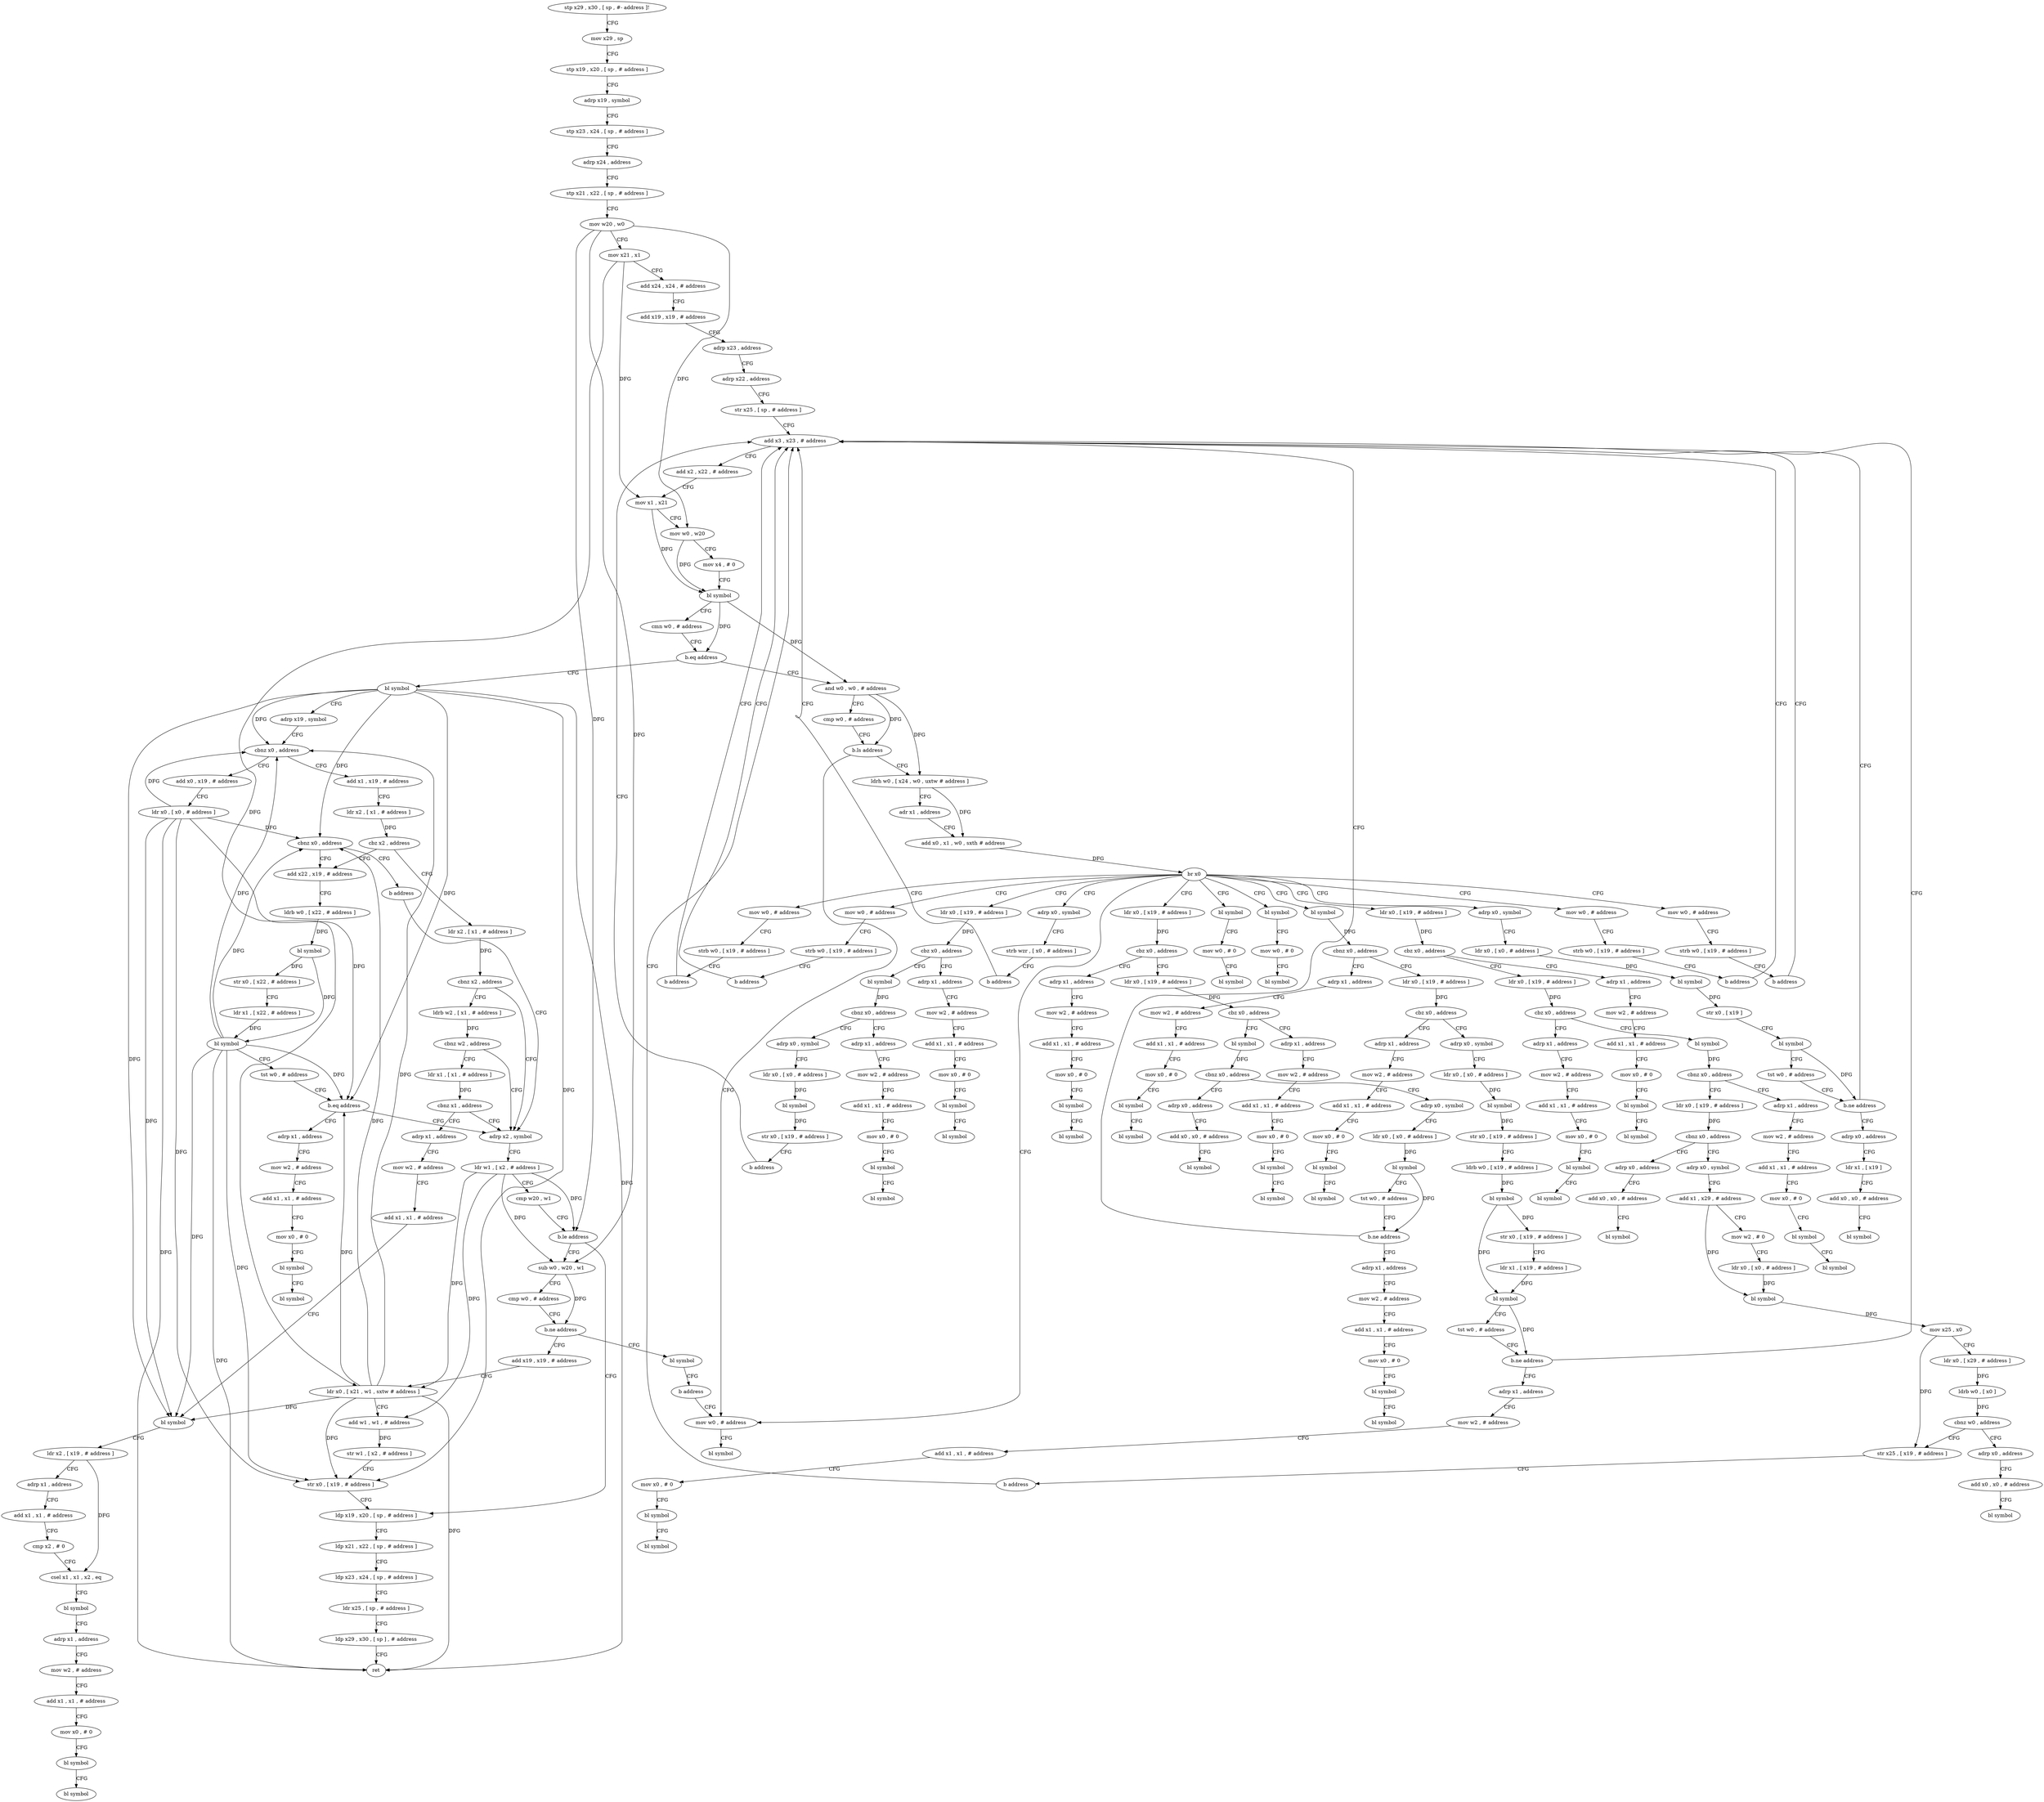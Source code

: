 digraph "func" {
"4216960" [label = "stp x29 , x30 , [ sp , #- address ]!" ]
"4216964" [label = "mov x29 , sp" ]
"4216968" [label = "stp x19 , x20 , [ sp , # address ]" ]
"4216972" [label = "adrp x19 , symbol" ]
"4216976" [label = "stp x23 , x24 , [ sp , # address ]" ]
"4216980" [label = "adrp x24 , address" ]
"4216984" [label = "stp x21 , x22 , [ sp , # address ]" ]
"4216988" [label = "mov w20 , w0" ]
"4216992" [label = "mov x21 , x1" ]
"4216996" [label = "add x24 , x24 , # address" ]
"4217000" [label = "add x19 , x19 , # address" ]
"4217004" [label = "adrp x23 , address" ]
"4217008" [label = "adrp x22 , address" ]
"4217012" [label = "str x25 , [ sp , # address ]" ]
"4217016" [label = "add x3 , x23 , # address" ]
"4217696" [label = "bl symbol" ]
"4217700" [label = "adrp x19 , symbol" ]
"4217704" [label = "cbnz x0 , address" ]
"4218036" [label = "add x0 , x19 , # address" ]
"4217708" [label = "add x1 , x19 , # address" ]
"4217048" [label = "and w0 , w0 , # address" ]
"4217052" [label = "cmp w0 , # address" ]
"4217056" [label = "b.ls address" ]
"4217072" [label = "ldrh w0 , [ x24 , w0 , uxtw # address ]" ]
"4217060" [label = "mov w0 , # address" ]
"4218040" [label = "ldr x0 , [ x0 , # address ]" ]
"4218044" [label = "cbnz x0 , address" ]
"4217720" [label = "add x22 , x19 , # address" ]
"4218048" [label = "b address" ]
"4217712" [label = "ldr x2 , [ x1 , # address ]" ]
"4217716" [label = "cbz x2 , address" ]
"4217948" [label = "ldr x2 , [ x1 , # address ]" ]
"4217076" [label = "adr x1 , address" ]
"4217080" [label = "add x0 , x1 , w0 , sxth # address" ]
"4217084" [label = "br x0" ]
"4217088" [label = "adrp x0 , symbol" ]
"4217104" [label = "mov w0 , # address" ]
"4217120" [label = "mov w0 , # address" ]
"4217136" [label = "mov w0 , # address" ]
"4217152" [label = "ldr x0 , [ x19 , # address ]" ]
"4217280" [label = "mov w0 , # address" ]
"4217296" [label = "ldr x0 , [ x19 , # address ]" ]
"4217416" [label = "ldr x0 , [ x19 , # address ]" ]
"4217480" [label = "bl symbol" ]
"4217592" [label = "adrp x0 , symbol" ]
"4217640" [label = "bl symbol" ]
"4217656" [label = "bl symbol" ]
"4217064" [label = "bl symbol" ]
"4217724" [label = "ldrb w0 , [ x22 , # address ]" ]
"4217728" [label = "bl symbol" ]
"4217732" [label = "str x0 , [ x22 , # address ]" ]
"4217736" [label = "ldr x1 , [ x22 , # address ]" ]
"4217740" [label = "bl symbol" ]
"4217744" [label = "tst w0 , # address" ]
"4217748" [label = "b.eq address" ]
"4218052" [label = "adrp x1 , address" ]
"4217752" [label = "adrp x2 , symbol" ]
"4217952" [label = "cbnz x2 , address" ]
"4217956" [label = "ldrb w2 , [ x1 , # address ]" ]
"4217092" [label = "strb wzr , [ x0 , # address ]" ]
"4217096" [label = "b address" ]
"4217108" [label = "strb w0 , [ x19 , # address ]" ]
"4217112" [label = "b address" ]
"4217124" [label = "strb w0 , [ x19 , # address ]" ]
"4217128" [label = "b address" ]
"4217140" [label = "strb w0 , [ x19 , # address ]" ]
"4217144" [label = "b address" ]
"4217156" [label = "cbz x0 , address" ]
"4217184" [label = "ldr x0 , [ x19 , # address ]" ]
"4217160" [label = "adrp x1 , address" ]
"4217284" [label = "strb w0 , [ x19 , # address ]" ]
"4217288" [label = "b address" ]
"4217300" [label = "cbz x0 , address" ]
"4217328" [label = "ldr x0 , [ x19 , # address ]" ]
"4217304" [label = "adrp x1 , address" ]
"4217420" [label = "cbz x0 , address" ]
"4217448" [label = "bl symbol" ]
"4217424" [label = "adrp x1 , address" ]
"4217484" [label = "cbnz x0 , address" ]
"4217888" [label = "adrp x1 , address" ]
"4217488" [label = "ldr x0 , [ x19 , # address ]" ]
"4217596" [label = "ldr x0 , [ x0 , # address ]" ]
"4217600" [label = "bl symbol" ]
"4217604" [label = "str x0 , [ x19 ]" ]
"4217608" [label = "bl symbol" ]
"4217612" [label = "tst w0 , # address" ]
"4217616" [label = "b.ne address" ]
"4217620" [label = "adrp x0 , address" ]
"4217644" [label = "mov w0 , # 0" ]
"4217648" [label = "bl symbol" ]
"4217660" [label = "mov w0 , # 0" ]
"4217664" [label = "bl symbol" ]
"4218056" [label = "mov w2 , # address" ]
"4218060" [label = "add x1 , x1 , # address" ]
"4218064" [label = "mov x0 , # 0" ]
"4218068" [label = "bl symbol" ]
"4218072" [label = "bl symbol" ]
"4217756" [label = "ldr w1 , [ x2 , # address ]" ]
"4217760" [label = "cmp w20 , w1" ]
"4217764" [label = "b.le address" ]
"4217800" [label = "ldp x19 , x20 , [ sp , # address ]" ]
"4217768" [label = "sub w0 , w20 , w1" ]
"4217960" [label = "cbnz w2 , address" ]
"4217964" [label = "ldr x1 , [ x1 , # address ]" ]
"4217020" [label = "add x2 , x22 , # address" ]
"4217024" [label = "mov x1 , x21" ]
"4217028" [label = "mov w0 , w20" ]
"4217032" [label = "mov x4 , # 0" ]
"4217036" [label = "bl symbol" ]
"4217040" [label = "cmn w0 , # address" ]
"4217044" [label = "b.eq address" ]
"4217188" [label = "cbz x0 , address" ]
"4217216" [label = "bl symbol" ]
"4217192" [label = "adrp x1 , address" ]
"4217164" [label = "mov w2 , # address" ]
"4217168" [label = "add x1 , x1 , # address" ]
"4217172" [label = "mov x0 , # 0" ]
"4217176" [label = "bl symbol" ]
"4217180" [label = "bl symbol" ]
"4217332" [label = "cbz x0 , address" ]
"4217360" [label = "bl symbol" ]
"4217336" [label = "adrp x1 , address" ]
"4217308" [label = "mov w2 , # address" ]
"4217312" [label = "add x1 , x1 , # address" ]
"4217316" [label = "mov x0 , # 0" ]
"4217320" [label = "bl symbol" ]
"4217324" [label = "bl symbol" ]
"4217452" [label = "cbnz x0 , address" ]
"4217920" [label = "adrp x1 , address" ]
"4217456" [label = "adrp x0 , symbol" ]
"4217428" [label = "mov w2 , # address" ]
"4217432" [label = "add x1 , x1 , # address" ]
"4217436" [label = "mov x0 , # 0" ]
"4217440" [label = "bl symbol" ]
"4217444" [label = "bl symbol" ]
"4217892" [label = "mov w2 , # address" ]
"4217896" [label = "add x1 , x1 , # address" ]
"4217900" [label = "mov x0 , # 0" ]
"4217904" [label = "bl symbol" ]
"4217908" [label = "bl symbol" ]
"4217492" [label = "cbz x0 , address" ]
"4217520" [label = "adrp x0 , symbol" ]
"4217496" [label = "adrp x1 , address" ]
"4217624" [label = "ldr x1 , [ x19 ]" ]
"4217628" [label = "add x0 , x0 , # address" ]
"4217632" [label = "bl symbol" ]
"4217804" [label = "ldp x21 , x22 , [ sp , # address ]" ]
"4217808" [label = "ldp x23 , x24 , [ sp , # address ]" ]
"4217812" [label = "ldr x25 , [ sp , # address ]" ]
"4217816" [label = "ldp x29 , x30 , [ sp ] , # address" ]
"4217820" [label = "ret" ]
"4217772" [label = "cmp w0 , # address" ]
"4217776" [label = "b.ne address" ]
"4218080" [label = "bl symbol" ]
"4217780" [label = "add x19 , x19 , # address" ]
"4217968" [label = "cbnz x1 , address" ]
"4217972" [label = "adrp x1 , address" ]
"4217220" [label = "cbnz x0 , address" ]
"4217824" [label = "adrp x1 , address" ]
"4217224" [label = "ldr x0 , [ x19 , # address ]" ]
"4217196" [label = "mov w2 , # address" ]
"4217200" [label = "add x1 , x1 , # address" ]
"4217204" [label = "mov x0 , # 0" ]
"4217208" [label = "bl symbol" ]
"4217212" [label = "bl symbol" ]
"4217364" [label = "cbnz x0 , address" ]
"4217872" [label = "adrp x0 , address" ]
"4217368" [label = "adrp x0 , symbol" ]
"4217340" [label = "mov w2 , # address" ]
"4217344" [label = "add x1 , x1 , # address" ]
"4217348" [label = "mov x0 , # 0" ]
"4217352" [label = "bl symbol" ]
"4217356" [label = "bl symbol" ]
"4217924" [label = "mov w2 , # address" ]
"4217928" [label = "add x1 , x1 , # address" ]
"4217932" [label = "mov x0 , # 0" ]
"4217936" [label = "bl symbol" ]
"4217940" [label = "bl symbol" ]
"4217460" [label = "ldr x0 , [ x0 , # address ]" ]
"4217464" [label = "bl symbol" ]
"4217468" [label = "str x0 , [ x19 , # address ]" ]
"4217472" [label = "b address" ]
"4217524" [label = "ldr x0 , [ x0 , # address ]" ]
"4217528" [label = "bl symbol" ]
"4217532" [label = "str x0 , [ x19 , # address ]" ]
"4217536" [label = "ldrb w0 , [ x19 , # address ]" ]
"4217540" [label = "bl symbol" ]
"4217544" [label = "str x0 , [ x19 , # address ]" ]
"4217548" [label = "ldr x1 , [ x19 , # address ]" ]
"4217552" [label = "bl symbol" ]
"4217556" [label = "tst w0 , # address" ]
"4217560" [label = "b.ne address" ]
"4217564" [label = "adrp x1 , address" ]
"4217500" [label = "mov w2 , # address" ]
"4217504" [label = "add x1 , x1 , # address" ]
"4217508" [label = "mov x0 , # 0" ]
"4217512" [label = "bl symbol" ]
"4217516" [label = "bl symbol" ]
"4218084" [label = "b address" ]
"4217784" [label = "ldr x0 , [ x21 , w1 , sxtw # address ]" ]
"4217788" [label = "add w1 , w1 , # address" ]
"4217792" [label = "str w1 , [ x2 , # address ]" ]
"4217796" [label = "str x0 , [ x19 , # address ]" ]
"4217976" [label = "mov w2 , # address" ]
"4217980" [label = "add x1 , x1 , # address" ]
"4217984" [label = "bl symbol" ]
"4217988" [label = "ldr x2 , [ x19 , # address ]" ]
"4217992" [label = "adrp x1 , address" ]
"4217996" [label = "add x1 , x1 , # address" ]
"4218000" [label = "cmp x2 , # 0" ]
"4218004" [label = "csel x1 , x1 , x2 , eq" ]
"4218008" [label = "bl symbol" ]
"4218012" [label = "adrp x1 , address" ]
"4218016" [label = "mov w2 , # address" ]
"4218020" [label = "add x1 , x1 , # address" ]
"4218024" [label = "mov x0 , # 0" ]
"4218028" [label = "bl symbol" ]
"4218032" [label = "bl symbol" ]
"4217828" [label = "mov w2 , # address" ]
"4217832" [label = "add x1 , x1 , # address" ]
"4217836" [label = "mov x0 , # 0" ]
"4217840" [label = "bl symbol" ]
"4217844" [label = "bl symbol" ]
"4217228" [label = "cbnz x0 , address" ]
"4217856" [label = "adrp x0 , address" ]
"4217232" [label = "adrp x0 , symbol" ]
"4217876" [label = "add x0 , x0 , # address" ]
"4217880" [label = "bl symbol" ]
"4217372" [label = "ldr x0 , [ x0 , # address ]" ]
"4217376" [label = "bl symbol" ]
"4217380" [label = "tst w0 , # address" ]
"4217384" [label = "b.ne address" ]
"4217388" [label = "adrp x1 , address" ]
"4217568" [label = "mov w2 , # address" ]
"4217572" [label = "add x1 , x1 , # address" ]
"4217576" [label = "mov x0 , # 0" ]
"4217580" [label = "bl symbol" ]
"4217584" [label = "bl symbol" ]
"4217860" [label = "add x0 , x0 , # address" ]
"4217864" [label = "bl symbol" ]
"4217236" [label = "add x1 , x29 , # address" ]
"4217240" [label = "mov w2 , # 0" ]
"4217244" [label = "ldr x0 , [ x0 , # address ]" ]
"4217248" [label = "bl symbol" ]
"4217252" [label = "mov x25 , x0" ]
"4217256" [label = "ldr x0 , [ x29 , # address ]" ]
"4217260" [label = "ldrb w0 , [ x0 ]" ]
"4217264" [label = "cbnz w0 , address" ]
"4217672" [label = "adrp x0 , address" ]
"4217268" [label = "str x25 , [ x19 , # address ]" ]
"4217392" [label = "mov w2 , # address" ]
"4217396" [label = "add x1 , x1 , # address" ]
"4217400" [label = "mov x0 , # 0" ]
"4217404" [label = "bl symbol" ]
"4217408" [label = "bl symbol" ]
"4217676" [label = "add x0 , x0 , # address" ]
"4217680" [label = "bl symbol" ]
"4217272" [label = "b address" ]
"4216960" -> "4216964" [ label = "CFG" ]
"4216964" -> "4216968" [ label = "CFG" ]
"4216968" -> "4216972" [ label = "CFG" ]
"4216972" -> "4216976" [ label = "CFG" ]
"4216976" -> "4216980" [ label = "CFG" ]
"4216980" -> "4216984" [ label = "CFG" ]
"4216984" -> "4216988" [ label = "CFG" ]
"4216988" -> "4216992" [ label = "CFG" ]
"4216988" -> "4217028" [ label = "DFG" ]
"4216988" -> "4217764" [ label = "DFG" ]
"4216988" -> "4217768" [ label = "DFG" ]
"4216992" -> "4216996" [ label = "CFG" ]
"4216992" -> "4217024" [ label = "DFG" ]
"4216992" -> "4217784" [ label = "DFG" ]
"4216996" -> "4217000" [ label = "CFG" ]
"4217000" -> "4217004" [ label = "CFG" ]
"4217004" -> "4217008" [ label = "CFG" ]
"4217008" -> "4217012" [ label = "CFG" ]
"4217012" -> "4217016" [ label = "CFG" ]
"4217016" -> "4217020" [ label = "CFG" ]
"4217696" -> "4217700" [ label = "CFG" ]
"4217696" -> "4217704" [ label = "DFG" ]
"4217696" -> "4218044" [ label = "DFG" ]
"4217696" -> "4217748" [ label = "DFG" ]
"4217696" -> "4217820" [ label = "DFG" ]
"4217696" -> "4217796" [ label = "DFG" ]
"4217696" -> "4217984" [ label = "DFG" ]
"4217700" -> "4217704" [ label = "CFG" ]
"4217704" -> "4218036" [ label = "CFG" ]
"4217704" -> "4217708" [ label = "CFG" ]
"4218036" -> "4218040" [ label = "CFG" ]
"4217708" -> "4217712" [ label = "CFG" ]
"4217048" -> "4217052" [ label = "CFG" ]
"4217048" -> "4217056" [ label = "DFG" ]
"4217048" -> "4217072" [ label = "DFG" ]
"4217052" -> "4217056" [ label = "CFG" ]
"4217056" -> "4217072" [ label = "CFG" ]
"4217056" -> "4217060" [ label = "CFG" ]
"4217072" -> "4217076" [ label = "CFG" ]
"4217072" -> "4217080" [ label = "DFG" ]
"4217060" -> "4217064" [ label = "CFG" ]
"4218040" -> "4218044" [ label = "DFG" ]
"4218040" -> "4217704" [ label = "DFG" ]
"4218040" -> "4217748" [ label = "DFG" ]
"4218040" -> "4217820" [ label = "DFG" ]
"4218040" -> "4217796" [ label = "DFG" ]
"4218040" -> "4217984" [ label = "DFG" ]
"4218044" -> "4217720" [ label = "CFG" ]
"4218044" -> "4218048" [ label = "CFG" ]
"4217720" -> "4217724" [ label = "CFG" ]
"4218048" -> "4217752" [ label = "CFG" ]
"4217712" -> "4217716" [ label = "DFG" ]
"4217716" -> "4217948" [ label = "CFG" ]
"4217716" -> "4217720" [ label = "CFG" ]
"4217948" -> "4217952" [ label = "DFG" ]
"4217076" -> "4217080" [ label = "CFG" ]
"4217080" -> "4217084" [ label = "DFG" ]
"4217084" -> "4217060" [ label = "CFG" ]
"4217084" -> "4217088" [ label = "CFG" ]
"4217084" -> "4217104" [ label = "CFG" ]
"4217084" -> "4217120" [ label = "CFG" ]
"4217084" -> "4217136" [ label = "CFG" ]
"4217084" -> "4217152" [ label = "CFG" ]
"4217084" -> "4217280" [ label = "CFG" ]
"4217084" -> "4217296" [ label = "CFG" ]
"4217084" -> "4217416" [ label = "CFG" ]
"4217084" -> "4217480" [ label = "CFG" ]
"4217084" -> "4217592" [ label = "CFG" ]
"4217084" -> "4217640" [ label = "CFG" ]
"4217084" -> "4217656" [ label = "CFG" ]
"4217088" -> "4217092" [ label = "CFG" ]
"4217104" -> "4217108" [ label = "CFG" ]
"4217120" -> "4217124" [ label = "CFG" ]
"4217136" -> "4217140" [ label = "CFG" ]
"4217152" -> "4217156" [ label = "DFG" ]
"4217280" -> "4217284" [ label = "CFG" ]
"4217296" -> "4217300" [ label = "DFG" ]
"4217416" -> "4217420" [ label = "DFG" ]
"4217480" -> "4217484" [ label = "DFG" ]
"4217592" -> "4217596" [ label = "CFG" ]
"4217640" -> "4217644" [ label = "CFG" ]
"4217656" -> "4217660" [ label = "CFG" ]
"4217724" -> "4217728" [ label = "DFG" ]
"4217728" -> "4217732" [ label = "DFG" ]
"4217728" -> "4217740" [ label = "DFG" ]
"4217732" -> "4217736" [ label = "CFG" ]
"4217736" -> "4217740" [ label = "DFG" ]
"4217740" -> "4217744" [ label = "CFG" ]
"4217740" -> "4217704" [ label = "DFG" ]
"4217740" -> "4218044" [ label = "DFG" ]
"4217740" -> "4217748" [ label = "DFG" ]
"4217740" -> "4217820" [ label = "DFG" ]
"4217740" -> "4217796" [ label = "DFG" ]
"4217740" -> "4217984" [ label = "DFG" ]
"4217744" -> "4217748" [ label = "CFG" ]
"4217748" -> "4218052" [ label = "CFG" ]
"4217748" -> "4217752" [ label = "CFG" ]
"4218052" -> "4218056" [ label = "CFG" ]
"4217752" -> "4217756" [ label = "CFG" ]
"4217952" -> "4217752" [ label = "CFG" ]
"4217952" -> "4217956" [ label = "CFG" ]
"4217956" -> "4217960" [ label = "DFG" ]
"4217092" -> "4217096" [ label = "CFG" ]
"4217096" -> "4217016" [ label = "CFG" ]
"4217108" -> "4217112" [ label = "CFG" ]
"4217112" -> "4217016" [ label = "CFG" ]
"4217124" -> "4217128" [ label = "CFG" ]
"4217128" -> "4217016" [ label = "CFG" ]
"4217140" -> "4217144" [ label = "CFG" ]
"4217144" -> "4217016" [ label = "CFG" ]
"4217156" -> "4217184" [ label = "CFG" ]
"4217156" -> "4217160" [ label = "CFG" ]
"4217184" -> "4217188" [ label = "DFG" ]
"4217160" -> "4217164" [ label = "CFG" ]
"4217284" -> "4217288" [ label = "CFG" ]
"4217288" -> "4217016" [ label = "CFG" ]
"4217300" -> "4217328" [ label = "CFG" ]
"4217300" -> "4217304" [ label = "CFG" ]
"4217328" -> "4217332" [ label = "DFG" ]
"4217304" -> "4217308" [ label = "CFG" ]
"4217420" -> "4217448" [ label = "CFG" ]
"4217420" -> "4217424" [ label = "CFG" ]
"4217448" -> "4217452" [ label = "DFG" ]
"4217424" -> "4217428" [ label = "CFG" ]
"4217484" -> "4217888" [ label = "CFG" ]
"4217484" -> "4217488" [ label = "CFG" ]
"4217888" -> "4217892" [ label = "CFG" ]
"4217488" -> "4217492" [ label = "DFG" ]
"4217596" -> "4217600" [ label = "DFG" ]
"4217600" -> "4217604" [ label = "DFG" ]
"4217604" -> "4217608" [ label = "CFG" ]
"4217608" -> "4217612" [ label = "CFG" ]
"4217608" -> "4217616" [ label = "DFG" ]
"4217612" -> "4217616" [ label = "CFG" ]
"4217616" -> "4217016" [ label = "CFG" ]
"4217616" -> "4217620" [ label = "CFG" ]
"4217620" -> "4217624" [ label = "CFG" ]
"4217644" -> "4217648" [ label = "CFG" ]
"4217660" -> "4217664" [ label = "CFG" ]
"4218056" -> "4218060" [ label = "CFG" ]
"4218060" -> "4218064" [ label = "CFG" ]
"4218064" -> "4218068" [ label = "CFG" ]
"4218068" -> "4218072" [ label = "CFG" ]
"4217756" -> "4217760" [ label = "CFG" ]
"4217756" -> "4217764" [ label = "DFG" ]
"4217756" -> "4217768" [ label = "DFG" ]
"4217756" -> "4217784" [ label = "DFG" ]
"4217756" -> "4217788" [ label = "DFG" ]
"4217760" -> "4217764" [ label = "CFG" ]
"4217764" -> "4217800" [ label = "CFG" ]
"4217764" -> "4217768" [ label = "CFG" ]
"4217800" -> "4217804" [ label = "CFG" ]
"4217768" -> "4217772" [ label = "CFG" ]
"4217768" -> "4217776" [ label = "DFG" ]
"4217960" -> "4217752" [ label = "CFG" ]
"4217960" -> "4217964" [ label = "CFG" ]
"4217964" -> "4217968" [ label = "DFG" ]
"4217020" -> "4217024" [ label = "CFG" ]
"4217024" -> "4217028" [ label = "CFG" ]
"4217024" -> "4217036" [ label = "DFG" ]
"4217028" -> "4217032" [ label = "CFG" ]
"4217028" -> "4217036" [ label = "DFG" ]
"4217032" -> "4217036" [ label = "CFG" ]
"4217036" -> "4217040" [ label = "CFG" ]
"4217036" -> "4217044" [ label = "DFG" ]
"4217036" -> "4217048" [ label = "DFG" ]
"4217040" -> "4217044" [ label = "CFG" ]
"4217044" -> "4217696" [ label = "CFG" ]
"4217044" -> "4217048" [ label = "CFG" ]
"4217188" -> "4217216" [ label = "CFG" ]
"4217188" -> "4217192" [ label = "CFG" ]
"4217216" -> "4217220" [ label = "DFG" ]
"4217192" -> "4217196" [ label = "CFG" ]
"4217164" -> "4217168" [ label = "CFG" ]
"4217168" -> "4217172" [ label = "CFG" ]
"4217172" -> "4217176" [ label = "CFG" ]
"4217176" -> "4217180" [ label = "CFG" ]
"4217332" -> "4217360" [ label = "CFG" ]
"4217332" -> "4217336" [ label = "CFG" ]
"4217360" -> "4217364" [ label = "DFG" ]
"4217336" -> "4217340" [ label = "CFG" ]
"4217308" -> "4217312" [ label = "CFG" ]
"4217312" -> "4217316" [ label = "CFG" ]
"4217316" -> "4217320" [ label = "CFG" ]
"4217320" -> "4217324" [ label = "CFG" ]
"4217452" -> "4217920" [ label = "CFG" ]
"4217452" -> "4217456" [ label = "CFG" ]
"4217920" -> "4217924" [ label = "CFG" ]
"4217456" -> "4217460" [ label = "CFG" ]
"4217428" -> "4217432" [ label = "CFG" ]
"4217432" -> "4217436" [ label = "CFG" ]
"4217436" -> "4217440" [ label = "CFG" ]
"4217440" -> "4217444" [ label = "CFG" ]
"4217892" -> "4217896" [ label = "CFG" ]
"4217896" -> "4217900" [ label = "CFG" ]
"4217900" -> "4217904" [ label = "CFG" ]
"4217904" -> "4217908" [ label = "CFG" ]
"4217492" -> "4217520" [ label = "CFG" ]
"4217492" -> "4217496" [ label = "CFG" ]
"4217520" -> "4217524" [ label = "CFG" ]
"4217496" -> "4217500" [ label = "CFG" ]
"4217624" -> "4217628" [ label = "CFG" ]
"4217628" -> "4217632" [ label = "CFG" ]
"4217804" -> "4217808" [ label = "CFG" ]
"4217808" -> "4217812" [ label = "CFG" ]
"4217812" -> "4217816" [ label = "CFG" ]
"4217816" -> "4217820" [ label = "CFG" ]
"4217772" -> "4217776" [ label = "CFG" ]
"4217776" -> "4218080" [ label = "CFG" ]
"4217776" -> "4217780" [ label = "CFG" ]
"4218080" -> "4218084" [ label = "CFG" ]
"4217780" -> "4217784" [ label = "CFG" ]
"4217968" -> "4217752" [ label = "CFG" ]
"4217968" -> "4217972" [ label = "CFG" ]
"4217972" -> "4217976" [ label = "CFG" ]
"4217220" -> "4217824" [ label = "CFG" ]
"4217220" -> "4217224" [ label = "CFG" ]
"4217824" -> "4217828" [ label = "CFG" ]
"4217224" -> "4217228" [ label = "DFG" ]
"4217196" -> "4217200" [ label = "CFG" ]
"4217200" -> "4217204" [ label = "CFG" ]
"4217204" -> "4217208" [ label = "CFG" ]
"4217208" -> "4217212" [ label = "CFG" ]
"4217364" -> "4217872" [ label = "CFG" ]
"4217364" -> "4217368" [ label = "CFG" ]
"4217872" -> "4217876" [ label = "CFG" ]
"4217368" -> "4217372" [ label = "CFG" ]
"4217340" -> "4217344" [ label = "CFG" ]
"4217344" -> "4217348" [ label = "CFG" ]
"4217348" -> "4217352" [ label = "CFG" ]
"4217352" -> "4217356" [ label = "CFG" ]
"4217924" -> "4217928" [ label = "CFG" ]
"4217928" -> "4217932" [ label = "CFG" ]
"4217932" -> "4217936" [ label = "CFG" ]
"4217936" -> "4217940" [ label = "CFG" ]
"4217460" -> "4217464" [ label = "DFG" ]
"4217464" -> "4217468" [ label = "DFG" ]
"4217468" -> "4217472" [ label = "CFG" ]
"4217472" -> "4217016" [ label = "CFG" ]
"4217524" -> "4217528" [ label = "DFG" ]
"4217528" -> "4217532" [ label = "DFG" ]
"4217532" -> "4217536" [ label = "CFG" ]
"4217536" -> "4217540" [ label = "DFG" ]
"4217540" -> "4217544" [ label = "DFG" ]
"4217540" -> "4217552" [ label = "DFG" ]
"4217544" -> "4217548" [ label = "CFG" ]
"4217548" -> "4217552" [ label = "DFG" ]
"4217552" -> "4217556" [ label = "CFG" ]
"4217552" -> "4217560" [ label = "DFG" ]
"4217556" -> "4217560" [ label = "CFG" ]
"4217560" -> "4217016" [ label = "CFG" ]
"4217560" -> "4217564" [ label = "CFG" ]
"4217564" -> "4217568" [ label = "CFG" ]
"4217500" -> "4217504" [ label = "CFG" ]
"4217504" -> "4217508" [ label = "CFG" ]
"4217508" -> "4217512" [ label = "CFG" ]
"4217512" -> "4217516" [ label = "CFG" ]
"4218084" -> "4217060" [ label = "CFG" ]
"4217784" -> "4217788" [ label = "CFG" ]
"4217784" -> "4217704" [ label = "DFG" ]
"4217784" -> "4218044" [ label = "DFG" ]
"4217784" -> "4217748" [ label = "DFG" ]
"4217784" -> "4217820" [ label = "DFG" ]
"4217784" -> "4217796" [ label = "DFG" ]
"4217784" -> "4217984" [ label = "DFG" ]
"4217788" -> "4217792" [ label = "DFG" ]
"4217792" -> "4217796" [ label = "CFG" ]
"4217796" -> "4217800" [ label = "CFG" ]
"4217976" -> "4217980" [ label = "CFG" ]
"4217980" -> "4217984" [ label = "CFG" ]
"4217984" -> "4217988" [ label = "CFG" ]
"4217988" -> "4217992" [ label = "CFG" ]
"4217988" -> "4218004" [ label = "DFG" ]
"4217992" -> "4217996" [ label = "CFG" ]
"4217996" -> "4218000" [ label = "CFG" ]
"4218000" -> "4218004" [ label = "CFG" ]
"4218004" -> "4218008" [ label = "CFG" ]
"4218008" -> "4218012" [ label = "CFG" ]
"4218012" -> "4218016" [ label = "CFG" ]
"4218016" -> "4218020" [ label = "CFG" ]
"4218020" -> "4218024" [ label = "CFG" ]
"4218024" -> "4218028" [ label = "CFG" ]
"4218028" -> "4218032" [ label = "CFG" ]
"4217828" -> "4217832" [ label = "CFG" ]
"4217832" -> "4217836" [ label = "CFG" ]
"4217836" -> "4217840" [ label = "CFG" ]
"4217840" -> "4217844" [ label = "CFG" ]
"4217228" -> "4217856" [ label = "CFG" ]
"4217228" -> "4217232" [ label = "CFG" ]
"4217856" -> "4217860" [ label = "CFG" ]
"4217232" -> "4217236" [ label = "CFG" ]
"4217876" -> "4217880" [ label = "CFG" ]
"4217372" -> "4217376" [ label = "DFG" ]
"4217376" -> "4217380" [ label = "CFG" ]
"4217376" -> "4217384" [ label = "DFG" ]
"4217380" -> "4217384" [ label = "CFG" ]
"4217384" -> "4217016" [ label = "CFG" ]
"4217384" -> "4217388" [ label = "CFG" ]
"4217388" -> "4217392" [ label = "CFG" ]
"4217568" -> "4217572" [ label = "CFG" ]
"4217572" -> "4217576" [ label = "CFG" ]
"4217576" -> "4217580" [ label = "CFG" ]
"4217580" -> "4217584" [ label = "CFG" ]
"4217860" -> "4217864" [ label = "CFG" ]
"4217236" -> "4217240" [ label = "CFG" ]
"4217236" -> "4217248" [ label = "DFG" ]
"4217240" -> "4217244" [ label = "CFG" ]
"4217244" -> "4217248" [ label = "DFG" ]
"4217248" -> "4217252" [ label = "DFG" ]
"4217252" -> "4217256" [ label = "CFG" ]
"4217252" -> "4217268" [ label = "DFG" ]
"4217256" -> "4217260" [ label = "DFG" ]
"4217260" -> "4217264" [ label = "DFG" ]
"4217264" -> "4217672" [ label = "CFG" ]
"4217264" -> "4217268" [ label = "CFG" ]
"4217672" -> "4217676" [ label = "CFG" ]
"4217268" -> "4217272" [ label = "CFG" ]
"4217392" -> "4217396" [ label = "CFG" ]
"4217396" -> "4217400" [ label = "CFG" ]
"4217400" -> "4217404" [ label = "CFG" ]
"4217404" -> "4217408" [ label = "CFG" ]
"4217676" -> "4217680" [ label = "CFG" ]
"4217272" -> "4217016" [ label = "CFG" ]
}
